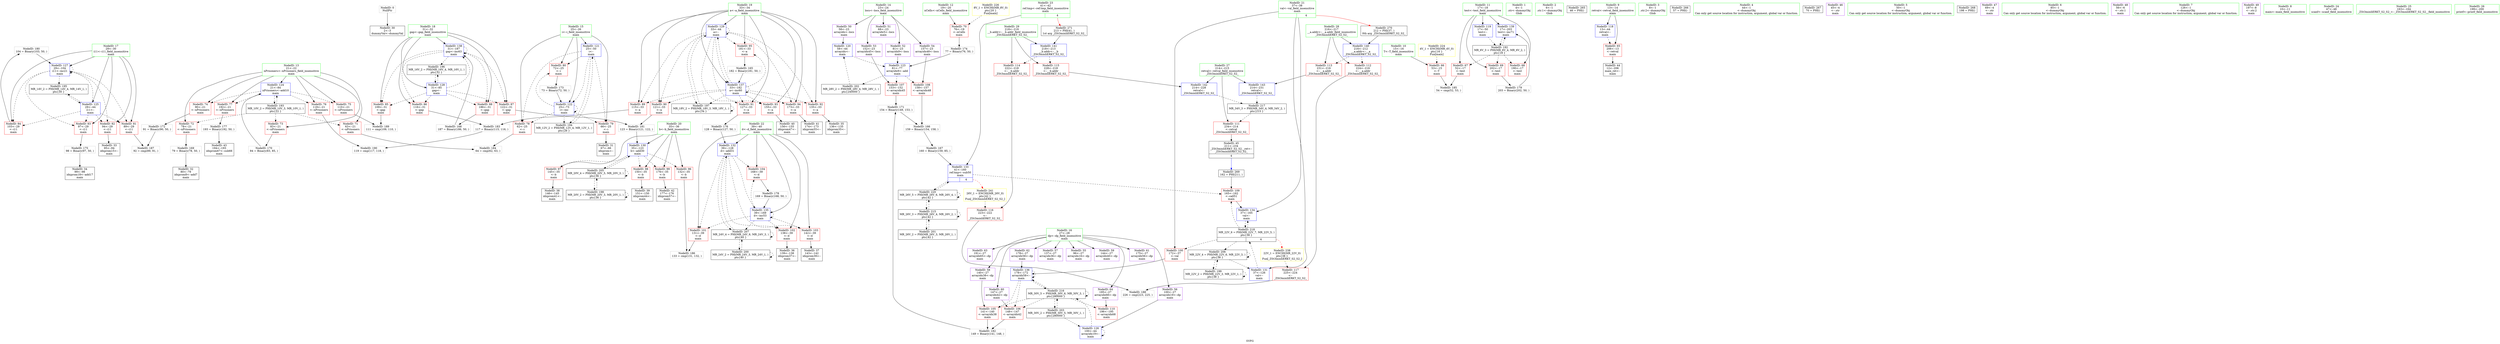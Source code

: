 digraph "SVFG" {
	label="SVFG";

	Node0x56119c845cd0 [shape=record,color=grey,label="{NodeID: 0\nNullPtr}"];
	Node0x56119c845cd0 -> Node0x56119c867d30[style=solid];
	Node0x56119c872520 [shape=record,color=grey,label="{NodeID: 180\n104 = Binary(103, 50, )\n}"];
	Node0x56119c872520 -> Node0x56119c86ec70[style=solid];
	Node0x56119c868cd0 [shape=record,color=red,label="{NodeID: 97\n145\<--35\n\<--b\nmain\n}"];
	Node0x56119c868cd0 -> Node0x56119c8683e0[style=solid];
	Node0x56119c855390 [shape=record,color=green,label="{NodeID: 14\n23\<--24\nlocs\<--locs_field_insensitive\nmain\n}"];
	Node0x56119c855390 -> Node0x56119c869dc0[style=solid];
	Node0x56119c855390 -> Node0x56119c869e90[style=solid];
	Node0x56119c855390 -> Node0x56119c869f60[style=solid];
	Node0x56119c855390 -> Node0x56119c86a030[style=solid];
	Node0x56119c855390 -> Node0x56119c86a100[style=solid];
	Node0x56119c86d130 [shape=record,color=black,label="{NodeID: 194\nMR_12V_2 = PHI(MR_12V_4, MR_12V_1, )\npts\{26 \}\n}"];
	Node0x56119c86d130 -> Node0x56119c86e790[style=dashed];
	Node0x56119c869830 [shape=record,color=red,label="{NodeID: 111\n234\<--214\n\<--retval\n_ZSt3minIiERKT_S2_S2_\n}"];
	Node0x56119c869830 -> Node0x56119c868990[style=solid];
	Node0x56119c867b90 [shape=record,color=green,label="{NodeID: 28\n216\<--217\n__a.addr\<--__a.addr_field_insensitive\n_ZSt3minIiERKT_S2_S2_\n}"];
	Node0x56119c867b90 -> Node0x56119c869900[style=solid];
	Node0x56119c867b90 -> Node0x56119c8699d0[style=solid];
	Node0x56119c867b90 -> Node0x56119c86f700[style=solid];
	Node0x56119c86ead0 [shape=record,color=blue,label="{NodeID: 125\n29\<--44\ni11\<--\nmain\n}"];
	Node0x56119c86ead0 -> Node0x56119c86b6f0[style=dashed];
	Node0x56119c86ead0 -> Node0x56119c86b7c0[style=dashed];
	Node0x56119c86ead0 -> Node0x56119c86b890[style=dashed];
	Node0x56119c86ead0 -> Node0x56119c86b960[style=dashed];
	Node0x56119c86ead0 -> Node0x56119c86ec70[style=dashed];
	Node0x56119c86ead0 -> Node0x56119c86d220[style=dashed];
	Node0x56119c868720 [shape=record,color=black,label="{NodeID: 42\n177\<--176\nidxprom57\<--\nmain\n}"];
	Node0x56119c86f630 [shape=record,color=blue,label="{NodeID: 139\n17\<--203\ntest\<--inc71\nmain\n}"];
	Node0x56119c86f630 -> Node0x56119c86c730[style=dashed];
	Node0x56119c86a2a0 [shape=record,color=purple,label="{NodeID: 56\n100\<--27\narrayidx19\<--dp\nmain\n}"];
	Node0x56119c86a2a0 -> Node0x56119c86eba0[style=solid];
	Node0x56119c86ae00 [shape=record,color=red,label="{NodeID: 70\n76\<--19\n\<--nCells\nmain\n}"];
	Node0x56119c86ae00 -> Node0x56119c871c20[style=solid];
	Node0x56119c8711a0 [shape=record,color=grey,label="{NodeID: 167\n160 = Binary(159, 85, )\n}"];
	Node0x56119c8711a0 -> Node0x56119c86f150[style=solid];
	Node0x56119c86b960 [shape=record,color=red,label="{NodeID: 84\n103\<--29\n\<--i11\nmain\n}"];
	Node0x56119c86b960 -> Node0x56119c872520[style=solid];
	Node0x56119c846690 [shape=record,color=green,label="{NodeID: 1\n4\<--1\n.str\<--dummyObj\nGlob }"];
	Node0x56119c8726a0 [shape=record,color=grey,label="{NodeID: 181\n123 = Binary(121, 122, )\n}"];
	Node0x56119c8726a0 -> Node0x56119c86eee0[style=solid];
	Node0x56119c868da0 [shape=record,color=red,label="{NodeID: 98\n150\<--35\n\<--b\nmain\n}"];
	Node0x56119c868da0 -> Node0x56119c8684b0[style=solid];
	Node0x56119c855460 [shape=record,color=green,label="{NodeID: 15\n25\<--26\ni\<--i_field_insensitive\nmain\n}"];
	Node0x56119c855460 -> Node0x56119c86b480[style=solid];
	Node0x56119c855460 -> Node0x56119c86b550[style=solid];
	Node0x56119c855460 -> Node0x56119c86b620[style=solid];
	Node0x56119c855460 -> Node0x56119c86e790[style=solid];
	Node0x56119c855460 -> Node0x56119c86e860[style=solid];
	Node0x56119c86d220 [shape=record,color=black,label="{NodeID: 195\nMR_14V_2 = PHI(MR_14V_4, MR_14V_1, )\npts\{30 \}\n}"];
	Node0x56119c86d220 -> Node0x56119c86ead0[style=dashed];
	Node0x56119c869900 [shape=record,color=red,label="{NodeID: 112\n224\<--216\n\<--__a.addr\n_ZSt3minIiERKT_S2_S2_\n}"];
	Node0x56119c869900 -> Node0x56119c86e450[style=solid];
	Node0x56119c867c60 [shape=record,color=green,label="{NodeID: 29\n218\<--219\n__b.addr\<--__b.addr_field_insensitive\n_ZSt3minIiERKT_S2_S2_\n}"];
	Node0x56119c867c60 -> Node0x56119c869aa0[style=solid];
	Node0x56119c867c60 -> Node0x56119c869b70[style=solid];
	Node0x56119c867c60 -> Node0x56119c86f7d0[style=solid];
	Node0x56119c86eba0 [shape=record,color=blue,label="{NodeID: 126\n100\<--44\narrayidx19\<--\nmain\n}"];
	Node0x56119c86eba0 -> Node0x56119c86eba0[style=dashed];
	Node0x56119c86eba0 -> Node0x56119c8833a0[style=dashed];
	Node0x56119c8687f0 [shape=record,color=black,label="{NodeID: 43\n194\<--193\nidxprom67\<--sub66\nmain\n}"];
	Node0x56119c86f700 [shape=record,color=blue,label="{NodeID: 140\n216\<--212\n__a.addr\<--__a\n_ZSt3minIiERKT_S2_S2_\n}"];
	Node0x56119c86f700 -> Node0x56119c869900[style=dashed];
	Node0x56119c86f700 -> Node0x56119c8699d0[style=dashed];
	Node0x56119c86a370 [shape=record,color=purple,label="{NodeID: 57\n137\<--27\narrayidx36\<--dp\nmain\n}"];
	Node0x56119c86aed0 [shape=record,color=red,label="{NodeID: 71\n63\<--21\n\<--nPrisoners\nmain\n}"];
	Node0x56119c86aed0 -> Node0x56119c872b20[style=solid];
	Node0x56119c871320 [shape=record,color=grey,label="{NodeID: 168\n187 = Binary(186, 50, )\n}"];
	Node0x56119c871320 -> Node0x56119c86f560[style=solid];
	Node0x56119c86ba30 [shape=record,color=red,label="{NodeID: 85\n109\<--31\n\<--gap\nmain\n}"];
	Node0x56119c86ba30 -> Node0x56119c8732a0[style=solid];
	Node0x56119c849bd0 [shape=record,color=green,label="{NodeID: 2\n6\<--1\n.str.1\<--dummyObj\nGlob }"];
	Node0x56119c648980 [shape=record,color=black,label="{NodeID: 265\n46 = PHI()\n}"];
	Node0x56119c872820 [shape=record,color=grey,label="{NodeID: 182\n149 = Binary(141, 148, )\n}"];
	Node0x56119c872820 -> Node0x56119c8717a0[style=solid];
	Node0x56119c868e70 [shape=record,color=red,label="{NodeID: 99\n176\<--35\n\<--b\nmain\n}"];
	Node0x56119c868e70 -> Node0x56119c868720[style=solid];
	Node0x56119c855530 [shape=record,color=green,label="{NodeID: 16\n27\<--28\ndp\<--dp_field_insensitive\nmain\n}"];
	Node0x56119c855530 -> Node0x56119c86a1d0[style=solid];
	Node0x56119c855530 -> Node0x56119c86a2a0[style=solid];
	Node0x56119c855530 -> Node0x56119c86a370[style=solid];
	Node0x56119c855530 -> Node0x56119c86a440[style=solid];
	Node0x56119c855530 -> Node0x56119c86a510[style=solid];
	Node0x56119c855530 -> Node0x56119c86a5e0[style=solid];
	Node0x56119c855530 -> Node0x56119c86a6b0[style=solid];
	Node0x56119c855530 -> Node0x56119c86a780[style=solid];
	Node0x56119c855530 -> Node0x56119c86a850[style=solid];
	Node0x56119c855530 -> Node0x56119c86a920[style=solid];
	Node0x56119c87cba0 [shape=record,color=black,label="{NodeID: 196\nMR_16V_2 = PHI(MR_16V_4, MR_16V_1, )\npts\{32 \}\n}"];
	Node0x56119c87cba0 -> Node0x56119c86ed40[style=dashed];
	Node0x56119c8699d0 [shape=record,color=red,label="{NodeID: 113\n231\<--216\n\<--__a.addr\n_ZSt3minIiERKT_S2_S2_\n}"];
	Node0x56119c8699d0 -> Node0x56119c86f970[style=solid];
	Node0x56119c867d30 [shape=record,color=black,label="{NodeID: 30\n2\<--3\ndummyVal\<--dummyVal\n}"];
	Node0x56119c86ec70 [shape=record,color=blue,label="{NodeID: 127\n29\<--104\ni11\<--inc21\nmain\n}"];
	Node0x56119c86ec70 -> Node0x56119c86b6f0[style=dashed];
	Node0x56119c86ec70 -> Node0x56119c86b7c0[style=dashed];
	Node0x56119c86ec70 -> Node0x56119c86b890[style=dashed];
	Node0x56119c86ec70 -> Node0x56119c86b960[style=dashed];
	Node0x56119c86ec70 -> Node0x56119c86ec70[style=dashed];
	Node0x56119c86ec70 -> Node0x56119c86d220[style=dashed];
	Node0x56119c8688c0 [shape=record,color=black,label="{NodeID: 44\n12\<--206\nmain_ret\<--\nmain\n}"];
	Node0x56119c8861c0 [shape=record,color=yellow,style=double,label="{NodeID: 224\n4V_1 = ENCHI(MR_4V_0)\npts\{16 \}\nFun[main]}"];
	Node0x56119c8861c0 -> Node0x56119c86aac0[style=dashed];
	Node0x56119c86f7d0 [shape=record,color=blue,label="{NodeID: 141\n218\<--213\n__b.addr\<--__b\n_ZSt3minIiERKT_S2_S2_\n}"];
	Node0x56119c86f7d0 -> Node0x56119c869aa0[style=dashed];
	Node0x56119c86f7d0 -> Node0x56119c869b70[style=dashed];
	Node0x56119c86a440 [shape=record,color=purple,label="{NodeID: 58\n140\<--27\narrayidx38\<--dp\nmain\n}"];
	Node0x56119c86a440 -> Node0x56119c869350[style=solid];
	Node0x56119c886e00 [shape=record,color=yellow,style=double,label="{NodeID: 238\n22V_1 = ENCHI(MR_22V_0)\npts\{38 \}\nFun[_ZSt3minIiERKT_S2_S2_]}"];
	Node0x56119c886e00 -> Node0x56119c86e450[style=dashed];
	Node0x56119c86afa0 [shape=record,color=red,label="{NodeID: 72\n78\<--21\n\<--nPrisoners\nmain\n}"];
	Node0x56119c86afa0 -> Node0x56119c8714a0[style=solid];
	Node0x56119c8714a0 [shape=record,color=grey,label="{NodeID: 169\n79 = Binary(78, 50, )\n}"];
	Node0x56119c8714a0 -> Node0x56119c867f00[style=solid];
	Node0x56119c86bb00 [shape=record,color=red,label="{NodeID: 86\n116\<--31\n\<--gap\nmain\n}"];
	Node0x56119c86bb00 -> Node0x56119c8729a0[style=solid];
	Node0x56119c849c60 [shape=record,color=green,label="{NodeID: 3\n8\<--1\n.str.2\<--dummyObj\nGlob }"];
	Node0x56119c895120 [shape=record,color=black,label="{NodeID: 266\n57 = PHI()\n}"];
	Node0x56119c8729a0 [shape=record,color=grey,label="{NodeID: 183\n117 = Binary(115, 116, )\n}"];
	Node0x56119c8729a0 -> Node0x56119c873420[style=solid];
	Node0x56119c868f40 [shape=record,color=red,label="{NodeID: 100\n172\<--37\n\<--val\nmain\n}"];
	Node0x56119c868f40 -> Node0x56119c86f3c0[style=solid];
	Node0x56119c867310 [shape=record,color=green,label="{NodeID: 17\n29\<--30\ni11\<--i11_field_insensitive\nmain\n}"];
	Node0x56119c867310 -> Node0x56119c86b6f0[style=solid];
	Node0x56119c867310 -> Node0x56119c86b7c0[style=solid];
	Node0x56119c867310 -> Node0x56119c86b890[style=solid];
	Node0x56119c867310 -> Node0x56119c86b960[style=solid];
	Node0x56119c867310 -> Node0x56119c86ead0[style=solid];
	Node0x56119c867310 -> Node0x56119c86ec70[style=solid];
	Node0x56119c87d0a0 [shape=record,color=black,label="{NodeID: 197\nMR_18V_2 = PHI(MR_18V_3, MR_18V_1, )\npts\{34 \}\n}"];
	Node0x56119c87d0a0 -> Node0x56119c86ee10[style=dashed];
	Node0x56119c87d0a0 -> Node0x56119c87d0a0[style=dashed];
	Node0x56119c869aa0 [shape=record,color=red,label="{NodeID: 114\n222\<--218\n\<--__b.addr\n_ZSt3minIiERKT_S2_S2_\n}"];
	Node0x56119c869aa0 -> Node0x56119c86e380[style=solid];
	Node0x56119c867e30 [shape=record,color=black,label="{NodeID: 31\n67\<--66\nidxprom\<--\nmain\n}"];
	Node0x56119c86ed40 [shape=record,color=blue,label="{NodeID: 128\n31\<--85\ngap\<--\nmain\n}"];
	Node0x56119c86ed40 -> Node0x56119c86ba30[style=dashed];
	Node0x56119c86ed40 -> Node0x56119c86bb00[style=dashed];
	Node0x56119c86ed40 -> Node0x56119c86bbd0[style=dashed];
	Node0x56119c86ed40 -> Node0x56119c86bca0[style=dashed];
	Node0x56119c86ed40 -> Node0x56119c86f560[style=dashed];
	Node0x56119c86ed40 -> Node0x56119c87cba0[style=dashed];
	Node0x56119c868990 [shape=record,color=black,label="{NodeID: 45\n211\<--234\n_ZSt3minIiERKT_S2_S2__ret\<--\n_ZSt3minIiERKT_S2_S2_\n|{<s0>4}}"];
	Node0x56119c868990:s0 -> Node0x56119c895ad0[style=solid,color=blue];
	Node0x56119c86f8a0 [shape=record,color=blue,label="{NodeID: 142\n214\<--228\nretval\<--\n_ZSt3minIiERKT_S2_S2_\n}"];
	Node0x56119c86f8a0 -> Node0x56119c8838a0[style=dashed];
	Node0x56119c86a510 [shape=record,color=purple,label="{NodeID: 59\n144\<--27\narrayidx40\<--dp\nmain\n}"];
	Node0x56119c86b070 [shape=record,color=red,label="{NodeID: 73\n83\<--21\n\<--nPrisoners\nmain\n}"];
	Node0x56119c86b070 -> Node0x56119c871620[style=solid];
	Node0x56119c871620 [shape=record,color=grey,label="{NodeID: 170\n84 = Binary(83, 85, )\n}"];
	Node0x56119c871620 -> Node0x56119c86ea00[style=solid];
	Node0x56119c86bbd0 [shape=record,color=red,label="{NodeID: 87\n122\<--31\n\<--gap\nmain\n}"];
	Node0x56119c86bbd0 -> Node0x56119c8726a0[style=solid];
	Node0x56119c845ff0 [shape=record,color=green,label="{NodeID: 4\n44\<--1\n\<--dummyObj\nCan only get source location for instruction, argument, global var or function.}"];
	Node0x56119c895220 [shape=record,color=black,label="{NodeID: 267\n70 = PHI()\n}"];
	Node0x56119c872b20 [shape=record,color=grey,label="{NodeID: 184\n64 = cmp(62, 63, )\n}"];
	Node0x56119c869010 [shape=record,color=red,label="{NodeID: 101\n131\<--39\n\<--d\nmain\n}"];
	Node0x56119c869010 -> Node0x56119c872e20[style=solid];
	Node0x56119c8673a0 [shape=record,color=green,label="{NodeID: 18\n31\<--32\ngap\<--gap_field_insensitive\nmain\n}"];
	Node0x56119c8673a0 -> Node0x56119c86ba30[style=solid];
	Node0x56119c8673a0 -> Node0x56119c86bb00[style=solid];
	Node0x56119c8673a0 -> Node0x56119c86bbd0[style=solid];
	Node0x56119c8673a0 -> Node0x56119c86bca0[style=solid];
	Node0x56119c8673a0 -> Node0x56119c86ed40[style=solid];
	Node0x56119c8673a0 -> Node0x56119c86f560[style=solid];
	Node0x56119c87d5a0 [shape=record,color=black,label="{NodeID: 198\nMR_20V_2 = PHI(MR_20V_3, MR_20V_1, )\npts\{36 \}\n}"];
	Node0x56119c87d5a0 -> Node0x56119c87d5a0[style=dashed];
	Node0x56119c87d5a0 -> Node0x56119c87f8a0[style=dashed];
	Node0x56119c869b70 [shape=record,color=red,label="{NodeID: 115\n228\<--218\n\<--__b.addr\n_ZSt3minIiERKT_S2_S2_\n}"];
	Node0x56119c869b70 -> Node0x56119c86f8a0[style=solid];
	Node0x56119c867f00 [shape=record,color=black,label="{NodeID: 32\n80\<--79\nidxprom8\<--add7\nmain\n}"];
	Node0x56119c86ee10 [shape=record,color=blue,label="{NodeID: 129\n33\<--44\na\<--\nmain\n}"];
	Node0x56119c86ee10 -> Node0x56119c86bd70[style=dashed];
	Node0x56119c86ee10 -> Node0x56119c86be40[style=dashed];
	Node0x56119c86ee10 -> Node0x56119c86bf10[style=dashed];
	Node0x56119c86ee10 -> Node0x56119c86bfe0[style=dashed];
	Node0x56119c86ee10 -> Node0x56119c86c0b0[style=dashed];
	Node0x56119c86ee10 -> Node0x56119c86c180[style=dashed];
	Node0x56119c86ee10 -> Node0x56119c86c250[style=dashed];
	Node0x56119c86ee10 -> Node0x56119c86ee10[style=dashed];
	Node0x56119c86ee10 -> Node0x56119c86f490[style=dashed];
	Node0x56119c86ee10 -> Node0x56119c87d0a0[style=dashed];
	Node0x56119c868a60 [shape=record,color=purple,label="{NodeID: 46\n45\<--4\n\<--.str\nmain\n}"];
	Node0x56119c886380 [shape=record,color=yellow,style=double,label="{NodeID: 226\n8V_1 = ENCHI(MR_8V_0)\npts\{20 \}\nFun[main]}"];
	Node0x56119c886380 -> Node0x56119c86ae00[style=dashed];
	Node0x56119c86f970 [shape=record,color=blue,label="{NodeID: 143\n214\<--231\nretval\<--\n_ZSt3minIiERKT_S2_S2_\n}"];
	Node0x56119c86f970 -> Node0x56119c8838a0[style=dashed];
	Node0x56119c86a5e0 [shape=record,color=purple,label="{NodeID: 60\n147\<--27\narrayidx42\<--dp\nmain\n}"];
	Node0x56119c86a5e0 -> Node0x56119c869420[style=solid];
	Node0x56119c86b140 [shape=record,color=red,label="{NodeID: 74\n90\<--21\n\<--nPrisoners\nmain\n}"];
	Node0x56119c86b140 -> Node0x56119c871920[style=solid];
	Node0x56119c8717a0 [shape=record,color=grey,label="{NodeID: 171\n154 = Binary(149, 153, )\n}"];
	Node0x56119c8717a0 -> Node0x56119c871020[style=solid];
	Node0x56119c86bca0 [shape=record,color=red,label="{NodeID: 88\n186\<--31\n\<--gap\nmain\n}"];
	Node0x56119c86bca0 -> Node0x56119c871320[style=solid];
	Node0x56119c8460b0 [shape=record,color=green,label="{NodeID: 5\n50\<--1\n\<--dummyObj\nCan only get source location for instruction, argument, global var or function.}"];
	Node0x56119c8959d0 [shape=record,color=black,label="{NodeID: 268\n198 = PHI()\n}"];
	Node0x56119c872ca0 [shape=record,color=grey,label="{NodeID: 185\n54 = cmp(52, 53, )\n}"];
	Node0x56119c8690e0 [shape=record,color=red,label="{NodeID: 102\n138\<--39\n\<--d\nmain\n}"];
	Node0x56119c8690e0 -> Node0x56119c868240[style=solid];
	Node0x56119c867430 [shape=record,color=green,label="{NodeID: 19\n33\<--34\na\<--a_field_insensitive\nmain\n}"];
	Node0x56119c867430 -> Node0x56119c86bd70[style=solid];
	Node0x56119c867430 -> Node0x56119c86be40[style=solid];
	Node0x56119c867430 -> Node0x56119c86bf10[style=solid];
	Node0x56119c867430 -> Node0x56119c86bfe0[style=solid];
	Node0x56119c867430 -> Node0x56119c86c0b0[style=solid];
	Node0x56119c867430 -> Node0x56119c86c180[style=solid];
	Node0x56119c867430 -> Node0x56119c86c250[style=solid];
	Node0x56119c867430 -> Node0x56119c86ee10[style=solid];
	Node0x56119c867430 -> Node0x56119c86f490[style=solid];
	Node0x56119c87daa0 [shape=record,color=black,label="{NodeID: 199\nMR_22V_2 = PHI(MR_22V_3, MR_22V_1, )\npts\{38 \}\n}"];
	Node0x56119c87daa0 -> Node0x56119c87daa0[style=dashed];
	Node0x56119c87daa0 -> Node0x56119c87fda0[style=dashed];
	Node0x56119c86e380 [shape=record,color=red,label="{NodeID: 116\n223\<--222\n\<--\n_ZSt3minIiERKT_S2_S2_\n}"];
	Node0x56119c86e380 -> Node0x56119c873120[style=solid];
	Node0x56119c867fd0 [shape=record,color=black,label="{NodeID: 33\n95\<--94\nidxprom15\<--\nmain\n}"];
	Node0x56119c86eee0 [shape=record,color=blue,label="{NodeID: 130\n35\<--123\nb\<--add30\nmain\n}"];
	Node0x56119c86eee0 -> Node0x56119c868c00[style=dashed];
	Node0x56119c86eee0 -> Node0x56119c868cd0[style=dashed];
	Node0x56119c86eee0 -> Node0x56119c868da0[style=dashed];
	Node0x56119c86eee0 -> Node0x56119c868e70[style=dashed];
	Node0x56119c86eee0 -> Node0x56119c87f8a0[style=dashed];
	Node0x56119c868b30 [shape=record,color=purple,label="{NodeID: 47\n69\<--4\n\<--.str\nmain\n}"];
	Node0x56119c86a6b0 [shape=record,color=purple,label="{NodeID: 61\n175\<--27\narrayidx56\<--dp\nmain\n}"];
	Node0x56119c8870d0 [shape=record,color=yellow,style=double,label="{NodeID: 241\n26V_1 = ENCHI(MR_26V_0)\npts\{42 \}\nFun[_ZSt3minIiERKT_S2_S2_]}"];
	Node0x56119c8870d0 -> Node0x56119c86e380[style=dashed];
	Node0x56119c86b210 [shape=record,color=red,label="{NodeID: 75\n110\<--21\n\<--nPrisoners\nmain\n}"];
	Node0x56119c86b210 -> Node0x56119c8732a0[style=solid];
	Node0x56119c871920 [shape=record,color=grey,label="{NodeID: 172\n91 = Binary(90, 50, )\n}"];
	Node0x56119c871920 -> Node0x56119c872fa0[style=solid];
	Node0x56119c86bd70 [shape=record,color=red,label="{NodeID: 89\n115\<--33\n\<--a\nmain\n}"];
	Node0x56119c86bd70 -> Node0x56119c8729a0[style=solid];
	Node0x56119c846170 [shape=record,color=green,label="{NodeID: 6\n85\<--1\n\<--dummyObj\nCan only get source location for instruction, argument, global var or function.}"];
	Node0x56119c895ad0 [shape=record,color=black,label="{NodeID: 269\n162 = PHI(211, )\n}"];
	Node0x56119c895ad0 -> Node0x56119c869690[style=solid];
	Node0x56119c872e20 [shape=record,color=grey,label="{NodeID: 186\n133 = cmp(131, 132, )\n}"];
	Node0x56119c8691b0 [shape=record,color=red,label="{NodeID: 103\n142\<--39\n\<--d\nmain\n}"];
	Node0x56119c8691b0 -> Node0x56119c868310[style=solid];
	Node0x56119c8674c0 [shape=record,color=green,label="{NodeID: 20\n35\<--36\nb\<--b_field_insensitive\nmain\n}"];
	Node0x56119c8674c0 -> Node0x56119c868c00[style=solid];
	Node0x56119c8674c0 -> Node0x56119c868cd0[style=solid];
	Node0x56119c8674c0 -> Node0x56119c868da0[style=solid];
	Node0x56119c8674c0 -> Node0x56119c868e70[style=solid];
	Node0x56119c8674c0 -> Node0x56119c86eee0[style=solid];
	Node0x56119c87dfa0 [shape=record,color=black,label="{NodeID: 200\nMR_24V_2 = PHI(MR_24V_3, MR_24V_1, )\npts\{40 \}\n}"];
	Node0x56119c87dfa0 -> Node0x56119c87dfa0[style=dashed];
	Node0x56119c87dfa0 -> Node0x56119c8802a0[style=dashed];
	Node0x56119c86e450 [shape=record,color=red,label="{NodeID: 117\n225\<--224\n\<--\n_ZSt3minIiERKT_S2_S2_\n}"];
	Node0x56119c86e450 -> Node0x56119c873120[style=solid];
	Node0x56119c8680a0 [shape=record,color=black,label="{NodeID: 34\n99\<--98\nidxprom18\<--add17\nmain\n}"];
	Node0x56119c86efb0 [shape=record,color=blue,label="{NodeID: 131\n37\<--126\nval\<--\nmain\n}"];
	Node0x56119c86efb0 -> Node0x56119c883da0[style=dashed];
	Node0x56119c869c20 [shape=record,color=purple,label="{NodeID: 48\n56\<--6\n\<--.str.1\nmain\n}"];
	Node0x56119c86a780 [shape=record,color=purple,label="{NodeID: 62\n178\<--27\narrayidx58\<--dp\nmain\n}"];
	Node0x56119c86a780 -> Node0x56119c86f3c0[style=solid];
	Node0x56119c86b2e0 [shape=record,color=red,label="{NodeID: 76\n118\<--21\n\<--nPrisoners\nmain\n}"];
	Node0x56119c86b2e0 -> Node0x56119c873420[style=solid];
	Node0x56119c871aa0 [shape=record,color=grey,label="{NodeID: 173\n73 = Binary(72, 50, )\n}"];
	Node0x56119c871aa0 -> Node0x56119c86e860[style=solid];
	Node0x56119c86be40 [shape=record,color=red,label="{NodeID: 90\n121\<--33\n\<--a\nmain\n}"];
	Node0x56119c86be40 -> Node0x56119c8726a0[style=solid];
	Node0x56119c846230 [shape=record,color=green,label="{NodeID: 7\n126\<--1\n\<--dummyObj\nCan only get source location for instruction, argument, global var or function.}"];
	Node0x56119c895cc0 [shape=record,color=black,label="{NodeID: 270\n212 = PHI(37, )\n0th arg _ZSt3minIiERKT_S2_S2_ }"];
	Node0x56119c895cc0 -> Node0x56119c86f700[style=solid];
	Node0x56119c872fa0 [shape=record,color=grey,label="{NodeID: 187\n92 = cmp(89, 91, )\n}"];
	Node0x56119c869280 [shape=record,color=red,label="{NodeID: 104\n168\<--39\n\<--d\nmain\n}"];
	Node0x56119c869280 -> Node0x56119c872220[style=solid];
	Node0x56119c867550 [shape=record,color=green,label="{NodeID: 21\n37\<--38\nval\<--val_field_insensitive\nmain\n|{|<s3>4}}"];
	Node0x56119c867550 -> Node0x56119c868f40[style=solid];
	Node0x56119c867550 -> Node0x56119c86efb0[style=solid];
	Node0x56119c867550 -> Node0x56119c86f220[style=solid];
	Node0x56119c867550:s3 -> Node0x56119c895cc0[style=solid,color=red];
	Node0x56119c87e4a0 [shape=record,color=black,label="{NodeID: 201\nMR_26V_2 = PHI(MR_26V_3, MR_26V_1, )\npts\{42 \}\n}"];
	Node0x56119c87e4a0 -> Node0x56119c882ea0[style=dashed];
	Node0x56119c86e520 [shape=record,color=blue,label="{NodeID: 118\n13\<--44\nretval\<--\nmain\n}"];
	Node0x56119c86e520 -> Node0x56119c86a9f0[style=dashed];
	Node0x56119c868170 [shape=record,color=black,label="{NodeID: 35\n136\<--135\nidxprom35\<--\nmain\n}"];
	Node0x56119c882ea0 [shape=record,color=black,label="{NodeID: 215\nMR_26V_3 = PHI(MR_26V_4, MR_26V_2, )\npts\{42 \}\n}"];
	Node0x56119c882ea0 -> Node0x56119c87e4a0[style=dashed];
	Node0x56119c882ea0 -> Node0x56119c882ea0[style=dashed];
	Node0x56119c882ea0 -> Node0x56119c8847a0[style=dashed];
	Node0x56119c86f080 [shape=record,color=blue,label="{NodeID: 132\n39\<--128\nd\<--add31\nmain\n}"];
	Node0x56119c86f080 -> Node0x56119c869010[style=dashed];
	Node0x56119c86f080 -> Node0x56119c8690e0[style=dashed];
	Node0x56119c86f080 -> Node0x56119c8691b0[style=dashed];
	Node0x56119c86f080 -> Node0x56119c869280[style=dashed];
	Node0x56119c86f080 -> Node0x56119c86f2f0[style=dashed];
	Node0x56119c86f080 -> Node0x56119c8802a0[style=dashed];
	Node0x56119c869cf0 [shape=record,color=purple,label="{NodeID: 49\n197\<--8\n\<--.str.2\nmain\n}"];
	Node0x56119c86a850 [shape=record,color=purple,label="{NodeID: 63\n191\<--27\narrayidx65\<--dp\nmain\n}"];
	Node0x56119c86b3b0 [shape=record,color=red,label="{NodeID: 77\n192\<--21\n\<--nPrisoners\nmain\n}"];
	Node0x56119c86b3b0 -> Node0x56119c8720a0[style=solid];
	Node0x56119c871c20 [shape=record,color=grey,label="{NodeID: 174\n77 = Binary(76, 50, )\n}"];
	Node0x56119c871c20 -> Node0x56119c86e930[style=solid];
	Node0x56119c86bf10 [shape=record,color=red,label="{NodeID: 91\n127\<--33\n\<--a\nmain\n}"];
	Node0x56119c86bf10 -> Node0x56119c871f20[style=solid];
	Node0x56119c8462f0 [shape=record,color=green,label="{NodeID: 8\n10\<--11\nmain\<--main_field_insensitive\n}"];
	Node0x56119c895dc0 [shape=record,color=black,label="{NodeID: 271\n213 = PHI(41, )\n1st arg _ZSt3minIiERKT_S2_S2_ }"];
	Node0x56119c895dc0 -> Node0x56119c86f7d0[style=solid];
	Node0x56119c873120 [shape=record,color=grey,label="{NodeID: 188\n226 = cmp(223, 225, )\n}"];
	Node0x56119c869350 [shape=record,color=red,label="{NodeID: 105\n141\<--140\n\<--arrayidx38\nmain\n}"];
	Node0x56119c869350 -> Node0x56119c872820[style=solid];
	Node0x56119c867620 [shape=record,color=green,label="{NodeID: 22\n39\<--40\nd\<--d_field_insensitive\nmain\n}"];
	Node0x56119c867620 -> Node0x56119c869010[style=solid];
	Node0x56119c867620 -> Node0x56119c8690e0[style=solid];
	Node0x56119c867620 -> Node0x56119c8691b0[style=solid];
	Node0x56119c867620 -> Node0x56119c869280[style=solid];
	Node0x56119c867620 -> Node0x56119c86f080[style=solid];
	Node0x56119c867620 -> Node0x56119c86f2f0[style=solid];
	Node0x56119c87e9a0 [shape=record,color=black,label="{NodeID: 202\nMR_28V_2 = PHI(MR_28V_4, MR_28V_1, )\npts\{240000 \}\n}"];
	Node0x56119c87e9a0 -> Node0x56119c86e6c0[style=dashed];
	Node0x56119c86e5f0 [shape=record,color=blue,label="{NodeID: 119\n17\<--50\ntest\<--\nmain\n}"];
	Node0x56119c86e5f0 -> Node0x56119c86c730[style=dashed];
	Node0x56119c868240 [shape=record,color=black,label="{NodeID: 36\n139\<--138\nidxprom37\<--\nmain\n}"];
	Node0x56119c8833a0 [shape=record,color=black,label="{NodeID: 216\nMR_30V_5 = PHI(MR_30V_6, MR_30V_3, )\npts\{280000 \}\n}"];
	Node0x56119c8833a0 -> Node0x56119c869350[style=dashed];
	Node0x56119c8833a0 -> Node0x56119c869420[style=dashed];
	Node0x56119c8833a0 -> Node0x56119c869760[style=dashed];
	Node0x56119c8833a0 -> Node0x56119c86f3c0[style=dashed];
	Node0x56119c8833a0 -> Node0x56119c87eea0[style=dashed];
	Node0x56119c8833a0 -> Node0x56119c8833a0[style=dashed];
	Node0x56119c86f150 [shape=record,color=blue,label="{NodeID: 133\n41\<--160\nref.tmp\<--sub50\nmain\n|{|<s2>4}}"];
	Node0x56119c86f150 -> Node0x56119c869690[style=dashed];
	Node0x56119c86f150 -> Node0x56119c8847a0[style=dashed];
	Node0x56119c86f150:s2 -> Node0x56119c8870d0[style=dashed,color=red];
	Node0x56119c869dc0 [shape=record,color=purple,label="{NodeID: 50\n58\<--23\narrayidx\<--locs\nmain\n}"];
	Node0x56119c869dc0 -> Node0x56119c86e6c0[style=solid];
	Node0x56119c86a920 [shape=record,color=purple,label="{NodeID: 64\n195\<--27\narrayidx68\<--dp\nmain\n}"];
	Node0x56119c86a920 -> Node0x56119c869760[style=solid];
	Node0x56119c86b480 [shape=record,color=red,label="{NodeID: 78\n62\<--25\n\<--i\nmain\n}"];
	Node0x56119c86b480 -> Node0x56119c872b20[style=solid];
	Node0x56119c871da0 [shape=record,color=grey,label="{NodeID: 175\n98 = Binary(97, 50, )\n}"];
	Node0x56119c871da0 -> Node0x56119c8680a0[style=solid];
	Node0x56119c86bfe0 [shape=record,color=red,label="{NodeID: 92\n135\<--33\n\<--a\nmain\n}"];
	Node0x56119c86bfe0 -> Node0x56119c868170[style=solid];
	Node0x56119c854fc0 [shape=record,color=green,label="{NodeID: 9\n13\<--14\nretval\<--retval_field_insensitive\nmain\n}"];
	Node0x56119c854fc0 -> Node0x56119c86a9f0[style=solid];
	Node0x56119c854fc0 -> Node0x56119c86e520[style=solid];
	Node0x56119c8732a0 [shape=record,color=grey,label="{NodeID: 189\n111 = cmp(109, 110, )\n}"];
	Node0x56119c869420 [shape=record,color=red,label="{NodeID: 106\n148\<--147\n\<--arrayidx42\nmain\n}"];
	Node0x56119c869420 -> Node0x56119c872820[style=solid];
	Node0x56119c8676f0 [shape=record,color=green,label="{NodeID: 23\n41\<--42\nref.tmp\<--ref.tmp_field_insensitive\nmain\n|{|<s1>4}}"];
	Node0x56119c8676f0 -> Node0x56119c86f150[style=solid];
	Node0x56119c8676f0:s1 -> Node0x56119c895dc0[style=solid,color=red];
	Node0x56119c87eea0 [shape=record,color=black,label="{NodeID: 203\nMR_30V_2 = PHI(MR_30V_5, MR_30V_1, )\npts\{280000 \}\n}"];
	Node0x56119c87eea0 -> Node0x56119c86eba0[style=dashed];
	Node0x56119c87eea0 -> Node0x56119c8833a0[style=dashed];
	Node0x56119c86e6c0 [shape=record,color=blue,label="{NodeID: 120\n58\<--44\narrayidx\<--\nmain\n}"];
	Node0x56119c86e6c0 -> Node0x56119c86e930[style=dashed];
	Node0x56119c868310 [shape=record,color=black,label="{NodeID: 37\n143\<--142\nidxprom39\<--\nmain\n}"];
	Node0x56119c8838a0 [shape=record,color=black,label="{NodeID: 217\nMR_34V_3 = PHI(MR_34V_4, MR_34V_2, )\npts\{215 \}\n}"];
	Node0x56119c8838a0 -> Node0x56119c869830[style=dashed];
	Node0x56119c86f220 [shape=record,color=blue,label="{NodeID: 134\n37\<--165\nval\<--\nmain\n}"];
	Node0x56119c86f220 -> Node0x56119c883da0[style=dashed];
	Node0x56119c869e90 [shape=record,color=purple,label="{NodeID: 51\n68\<--23\narrayidx5\<--locs\nmain\n}"];
	Node0x56119c86a9f0 [shape=record,color=red,label="{NodeID: 65\n206\<--13\n\<--retval\nmain\n}"];
	Node0x56119c86a9f0 -> Node0x56119c8688c0[style=solid];
	Node0x56119c86b550 [shape=record,color=red,label="{NodeID: 79\n66\<--25\n\<--i\nmain\n}"];
	Node0x56119c86b550 -> Node0x56119c867e30[style=solid];
	Node0x56119c871f20 [shape=record,color=grey,label="{NodeID: 176\n128 = Binary(127, 50, )\n}"];
	Node0x56119c871f20 -> Node0x56119c86f080[style=solid];
	Node0x56119c86c0b0 [shape=record,color=red,label="{NodeID: 93\n155\<--33\n\<--a\nmain\n}"];
	Node0x56119c86c0b0 -> Node0x56119c868580[style=solid];
	Node0x56119c855050 [shape=record,color=green,label="{NodeID: 10\n15\<--16\nT\<--T_field_insensitive\nmain\n}"];
	Node0x56119c855050 -> Node0x56119c86aac0[style=solid];
	Node0x56119c873420 [shape=record,color=grey,label="{NodeID: 190\n119 = cmp(117, 118, )\n}"];
	Node0x56119c8694f0 [shape=record,color=red,label="{NodeID: 107\n153\<--152\n\<--arrayidx45\nmain\n}"];
	Node0x56119c8694f0 -> Node0x56119c8717a0[style=solid];
	Node0x56119c8677c0 [shape=record,color=green,label="{NodeID: 24\n47\<--48\nscanf\<--scanf_field_insensitive\n}"];
	Node0x56119c86e790 [shape=record,color=blue,label="{NodeID: 121\n25\<--50\ni\<--\nmain\n}"];
	Node0x56119c86e790 -> Node0x56119c86b480[style=dashed];
	Node0x56119c86e790 -> Node0x56119c86b550[style=dashed];
	Node0x56119c86e790 -> Node0x56119c86b620[style=dashed];
	Node0x56119c86e790 -> Node0x56119c86e860[style=dashed];
	Node0x56119c86e790 -> Node0x56119c86d130[style=dashed];
	Node0x56119c8683e0 [shape=record,color=black,label="{NodeID: 38\n146\<--145\nidxprom41\<--\nmain\n}"];
	Node0x56119c883da0 [shape=record,color=black,label="{NodeID: 218\nMR_22V_6 = PHI(MR_22V_7, MR_22V_5, )\npts\{38 \}\n|{|<s4>4}}"];
	Node0x56119c883da0 -> Node0x56119c868f40[style=dashed];
	Node0x56119c883da0 -> Node0x56119c869690[style=dashed];
	Node0x56119c883da0 -> Node0x56119c86f220[style=dashed];
	Node0x56119c883da0 -> Node0x56119c87fda0[style=dashed];
	Node0x56119c883da0:s4 -> Node0x56119c886e00[style=dashed,color=red];
	Node0x56119c86f2f0 [shape=record,color=blue,label="{NodeID: 135\n39\<--169\nd\<--inc53\nmain\n}"];
	Node0x56119c86f2f0 -> Node0x56119c869010[style=dashed];
	Node0x56119c86f2f0 -> Node0x56119c8690e0[style=dashed];
	Node0x56119c86f2f0 -> Node0x56119c8691b0[style=dashed];
	Node0x56119c86f2f0 -> Node0x56119c869280[style=dashed];
	Node0x56119c86f2f0 -> Node0x56119c86f2f0[style=dashed];
	Node0x56119c86f2f0 -> Node0x56119c8802a0[style=dashed];
	Node0x56119c869f60 [shape=record,color=purple,label="{NodeID: 52\n81\<--23\narrayidx9\<--locs\nmain\n}"];
	Node0x56119c869f60 -> Node0x56119c86e930[style=solid];
	Node0x56119c86aac0 [shape=record,color=red,label="{NodeID: 66\n53\<--15\n\<--T\nmain\n}"];
	Node0x56119c86aac0 -> Node0x56119c872ca0[style=solid];
	Node0x56119c86b620 [shape=record,color=red,label="{NodeID: 80\n72\<--25\n\<--i\nmain\n}"];
	Node0x56119c86b620 -> Node0x56119c871aa0[style=solid];
	Node0x56119c8720a0 [shape=record,color=grey,label="{NodeID: 177\n193 = Binary(192, 50, )\n}"];
	Node0x56119c8720a0 -> Node0x56119c8687f0[style=solid];
	Node0x56119c86c180 [shape=record,color=red,label="{NodeID: 94\n173\<--33\n\<--a\nmain\n}"];
	Node0x56119c86c180 -> Node0x56119c868650[style=solid];
	Node0x56119c855120 [shape=record,color=green,label="{NodeID: 11\n17\<--18\ntest\<--test_field_insensitive\nmain\n}"];
	Node0x56119c855120 -> Node0x56119c86ab90[style=solid];
	Node0x56119c855120 -> Node0x56119c86ac60[style=solid];
	Node0x56119c855120 -> Node0x56119c86ad30[style=solid];
	Node0x56119c855120 -> Node0x56119c86e5f0[style=solid];
	Node0x56119c855120 -> Node0x56119c86f630[style=solid];
	Node0x56119c8695c0 [shape=record,color=red,label="{NodeID: 108\n158\<--157\n\<--arrayidx48\nmain\n}"];
	Node0x56119c8695c0 -> Node0x56119c871020[style=solid];
	Node0x56119c8678c0 [shape=record,color=green,label="{NodeID: 25\n163\<--164\n_ZSt3minIiERKT_S2_S2_\<--_ZSt3minIiERKT_S2_S2__field_insensitive\n}"];
	Node0x56119c87f8a0 [shape=record,color=black,label="{NodeID: 205\nMR_20V_4 = PHI(MR_20V_5, MR_20V_3, )\npts\{36 \}\n}"];
	Node0x56119c87f8a0 -> Node0x56119c86eee0[style=dashed];
	Node0x56119c87f8a0 -> Node0x56119c87d5a0[style=dashed];
	Node0x56119c87f8a0 -> Node0x56119c87f8a0[style=dashed];
	Node0x56119c86e860 [shape=record,color=blue,label="{NodeID: 122\n25\<--73\ni\<--inc\nmain\n}"];
	Node0x56119c86e860 -> Node0x56119c86b480[style=dashed];
	Node0x56119c86e860 -> Node0x56119c86b550[style=dashed];
	Node0x56119c86e860 -> Node0x56119c86b620[style=dashed];
	Node0x56119c86e860 -> Node0x56119c86e860[style=dashed];
	Node0x56119c86e860 -> Node0x56119c86d130[style=dashed];
	Node0x56119c8684b0 [shape=record,color=black,label="{NodeID: 39\n151\<--150\nidxprom44\<--\nmain\n}"];
	Node0x56119c86f3c0 [shape=record,color=blue,label="{NodeID: 136\n178\<--172\narrayidx58\<--\nmain\n}"];
	Node0x56119c86f3c0 -> Node0x56119c869350[style=dashed];
	Node0x56119c86f3c0 -> Node0x56119c869420[style=dashed];
	Node0x56119c86f3c0 -> Node0x56119c86f3c0[style=dashed];
	Node0x56119c86f3c0 -> Node0x56119c8833a0[style=dashed];
	Node0x56119c86a030 [shape=record,color=purple,label="{NodeID: 53\n152\<--23\narrayidx45\<--locs\nmain\n}"];
	Node0x56119c86a030 -> Node0x56119c8694f0[style=solid];
	Node0x56119c86ab90 [shape=record,color=red,label="{NodeID: 67\n52\<--17\n\<--test\nmain\n}"];
	Node0x56119c86ab90 -> Node0x56119c872ca0[style=solid];
	Node0x56119c86b6f0 [shape=record,color=red,label="{NodeID: 81\n89\<--29\n\<--i11\nmain\n}"];
	Node0x56119c86b6f0 -> Node0x56119c872fa0[style=solid];
	Node0x56119c872220 [shape=record,color=grey,label="{NodeID: 178\n169 = Binary(168, 50, )\n}"];
	Node0x56119c872220 -> Node0x56119c86f2f0[style=solid];
	Node0x56119c86c250 [shape=record,color=red,label="{NodeID: 95\n181\<--33\n\<--a\nmain\n}"];
	Node0x56119c86c250 -> Node0x56119c870ea0[style=solid];
	Node0x56119c8551f0 [shape=record,color=green,label="{NodeID: 12\n19\<--20\nnCells\<--nCells_field_insensitive\nmain\n}"];
	Node0x56119c8551f0 -> Node0x56119c86ae00[style=solid];
	Node0x56119c86c730 [shape=record,color=black,label="{NodeID: 192\nMR_6V_3 = PHI(MR_6V_4, MR_6V_2, )\npts\{18 \}\n}"];
	Node0x56119c86c730 -> Node0x56119c86ab90[style=dashed];
	Node0x56119c86c730 -> Node0x56119c86ac60[style=dashed];
	Node0x56119c86c730 -> Node0x56119c86ad30[style=dashed];
	Node0x56119c86c730 -> Node0x56119c86f630[style=dashed];
	Node0x56119c869690 [shape=record,color=red,label="{NodeID: 109\n165\<--162\n\<--call51\nmain\n}"];
	Node0x56119c869690 -> Node0x56119c86f220[style=solid];
	Node0x56119c8679c0 [shape=record,color=green,label="{NodeID: 26\n199\<--200\nprintf\<--printf_field_insensitive\n}"];
	Node0x56119c87fda0 [shape=record,color=black,label="{NodeID: 206\nMR_22V_4 = PHI(MR_22V_6, MR_22V_3, )\npts\{38 \}\n}"];
	Node0x56119c87fda0 -> Node0x56119c86efb0[style=dashed];
	Node0x56119c87fda0 -> Node0x56119c87daa0[style=dashed];
	Node0x56119c87fda0 -> Node0x56119c87fda0[style=dashed];
	Node0x56119c86e930 [shape=record,color=blue,label="{NodeID: 123\n81\<--77\narrayidx9\<--add\nmain\n}"];
	Node0x56119c86e930 -> Node0x56119c8694f0[style=dashed];
	Node0x56119c86e930 -> Node0x56119c8695c0[style=dashed];
	Node0x56119c86e930 -> Node0x56119c87e9a0[style=dashed];
	Node0x56119c868580 [shape=record,color=black,label="{NodeID: 40\n156\<--155\nidxprom47\<--\nmain\n}"];
	Node0x56119c8847a0 [shape=record,color=black,label="{NodeID: 220\nMR_26V_5 = PHI(MR_26V_6, MR_26V_4, )\npts\{42 \}\n}"];
	Node0x56119c8847a0 -> Node0x56119c86f150[style=dashed];
	Node0x56119c8847a0 -> Node0x56119c882ea0[style=dashed];
	Node0x56119c8847a0 -> Node0x56119c8847a0[style=dashed];
	Node0x56119c86f490 [shape=record,color=blue,label="{NodeID: 137\n33\<--182\na\<--inc60\nmain\n}"];
	Node0x56119c86f490 -> Node0x56119c86bd70[style=dashed];
	Node0x56119c86f490 -> Node0x56119c86be40[style=dashed];
	Node0x56119c86f490 -> Node0x56119c86bf10[style=dashed];
	Node0x56119c86f490 -> Node0x56119c86bfe0[style=dashed];
	Node0x56119c86f490 -> Node0x56119c86c0b0[style=dashed];
	Node0x56119c86f490 -> Node0x56119c86c180[style=dashed];
	Node0x56119c86f490 -> Node0x56119c86c250[style=dashed];
	Node0x56119c86f490 -> Node0x56119c86ee10[style=dashed];
	Node0x56119c86f490 -> Node0x56119c86f490[style=dashed];
	Node0x56119c86f490 -> Node0x56119c87d0a0[style=dashed];
	Node0x56119c86a100 [shape=record,color=purple,label="{NodeID: 54\n157\<--23\narrayidx48\<--locs\nmain\n}"];
	Node0x56119c86a100 -> Node0x56119c8695c0[style=solid];
	Node0x56119c86ac60 [shape=record,color=red,label="{NodeID: 68\n190\<--17\n\<--test\nmain\n}"];
	Node0x56119c870ea0 [shape=record,color=grey,label="{NodeID: 165\n182 = Binary(181, 50, )\n}"];
	Node0x56119c870ea0 -> Node0x56119c86f490[style=solid];
	Node0x56119c86b7c0 [shape=record,color=red,label="{NodeID: 82\n94\<--29\n\<--i11\nmain\n}"];
	Node0x56119c86b7c0 -> Node0x56119c867fd0[style=solid];
	Node0x56119c8723a0 [shape=record,color=grey,label="{NodeID: 179\n203 = Binary(202, 50, )\n}"];
	Node0x56119c8723a0 -> Node0x56119c86f630[style=solid];
	Node0x56119c868c00 [shape=record,color=red,label="{NodeID: 96\n132\<--35\n\<--b\nmain\n}"];
	Node0x56119c868c00 -> Node0x56119c872e20[style=solid];
	Node0x56119c8552c0 [shape=record,color=green,label="{NodeID: 13\n21\<--22\nnPrisoners\<--nPrisoners_field_insensitive\nmain\n}"];
	Node0x56119c8552c0 -> Node0x56119c86aed0[style=solid];
	Node0x56119c8552c0 -> Node0x56119c86afa0[style=solid];
	Node0x56119c8552c0 -> Node0x56119c86b070[style=solid];
	Node0x56119c8552c0 -> Node0x56119c86b140[style=solid];
	Node0x56119c8552c0 -> Node0x56119c86b210[style=solid];
	Node0x56119c8552c0 -> Node0x56119c86b2e0[style=solid];
	Node0x56119c8552c0 -> Node0x56119c86b3b0[style=solid];
	Node0x56119c8552c0 -> Node0x56119c86ea00[style=solid];
	Node0x56119c86cc30 [shape=record,color=black,label="{NodeID: 193\nMR_10V_2 = PHI(MR_10V_3, MR_10V_1, )\npts\{22 \}\n}"];
	Node0x56119c86cc30 -> Node0x56119c86aed0[style=dashed];
	Node0x56119c86cc30 -> Node0x56119c86afa0[style=dashed];
	Node0x56119c86cc30 -> Node0x56119c86b070[style=dashed];
	Node0x56119c86cc30 -> Node0x56119c86ea00[style=dashed];
	Node0x56119c869760 [shape=record,color=red,label="{NodeID: 110\n196\<--195\n\<--arrayidx68\nmain\n}"];
	Node0x56119c867ac0 [shape=record,color=green,label="{NodeID: 27\n214\<--215\nretval\<--retval_field_insensitive\n_ZSt3minIiERKT_S2_S2_\n}"];
	Node0x56119c867ac0 -> Node0x56119c869830[style=solid];
	Node0x56119c867ac0 -> Node0x56119c86f8a0[style=solid];
	Node0x56119c867ac0 -> Node0x56119c86f970[style=solid];
	Node0x56119c8802a0 [shape=record,color=black,label="{NodeID: 207\nMR_24V_4 = PHI(MR_24V_6, MR_24V_3, )\npts\{40 \}\n}"];
	Node0x56119c8802a0 -> Node0x56119c86f080[style=dashed];
	Node0x56119c8802a0 -> Node0x56119c87dfa0[style=dashed];
	Node0x56119c8802a0 -> Node0x56119c8802a0[style=dashed];
	Node0x56119c86ea00 [shape=record,color=blue,label="{NodeID: 124\n21\<--84\nnPrisoners\<--add10\nmain\n}"];
	Node0x56119c86ea00 -> Node0x56119c86b140[style=dashed];
	Node0x56119c86ea00 -> Node0x56119c86b210[style=dashed];
	Node0x56119c86ea00 -> Node0x56119c86b2e0[style=dashed];
	Node0x56119c86ea00 -> Node0x56119c86b3b0[style=dashed];
	Node0x56119c86ea00 -> Node0x56119c86cc30[style=dashed];
	Node0x56119c868650 [shape=record,color=black,label="{NodeID: 41\n174\<--173\nidxprom55\<--\nmain\n}"];
	Node0x56119c86f560 [shape=record,color=blue,label="{NodeID: 138\n31\<--187\ngap\<--inc63\nmain\n}"];
	Node0x56119c86f560 -> Node0x56119c86ba30[style=dashed];
	Node0x56119c86f560 -> Node0x56119c86bb00[style=dashed];
	Node0x56119c86f560 -> Node0x56119c86bbd0[style=dashed];
	Node0x56119c86f560 -> Node0x56119c86bca0[style=dashed];
	Node0x56119c86f560 -> Node0x56119c86f560[style=dashed];
	Node0x56119c86f560 -> Node0x56119c87cba0[style=dashed];
	Node0x56119c86a1d0 [shape=record,color=purple,label="{NodeID: 55\n96\<--27\narrayidx16\<--dp\nmain\n}"];
	Node0x56119c86ad30 [shape=record,color=red,label="{NodeID: 69\n202\<--17\n\<--test\nmain\n}"];
	Node0x56119c86ad30 -> Node0x56119c8723a0[style=solid];
	Node0x56119c871020 [shape=record,color=grey,label="{NodeID: 166\n159 = Binary(154, 158, )\n}"];
	Node0x56119c871020 -> Node0x56119c8711a0[style=solid];
	Node0x56119c86b890 [shape=record,color=red,label="{NodeID: 83\n97\<--29\n\<--i11\nmain\n}"];
	Node0x56119c86b890 -> Node0x56119c871da0[style=solid];
}
